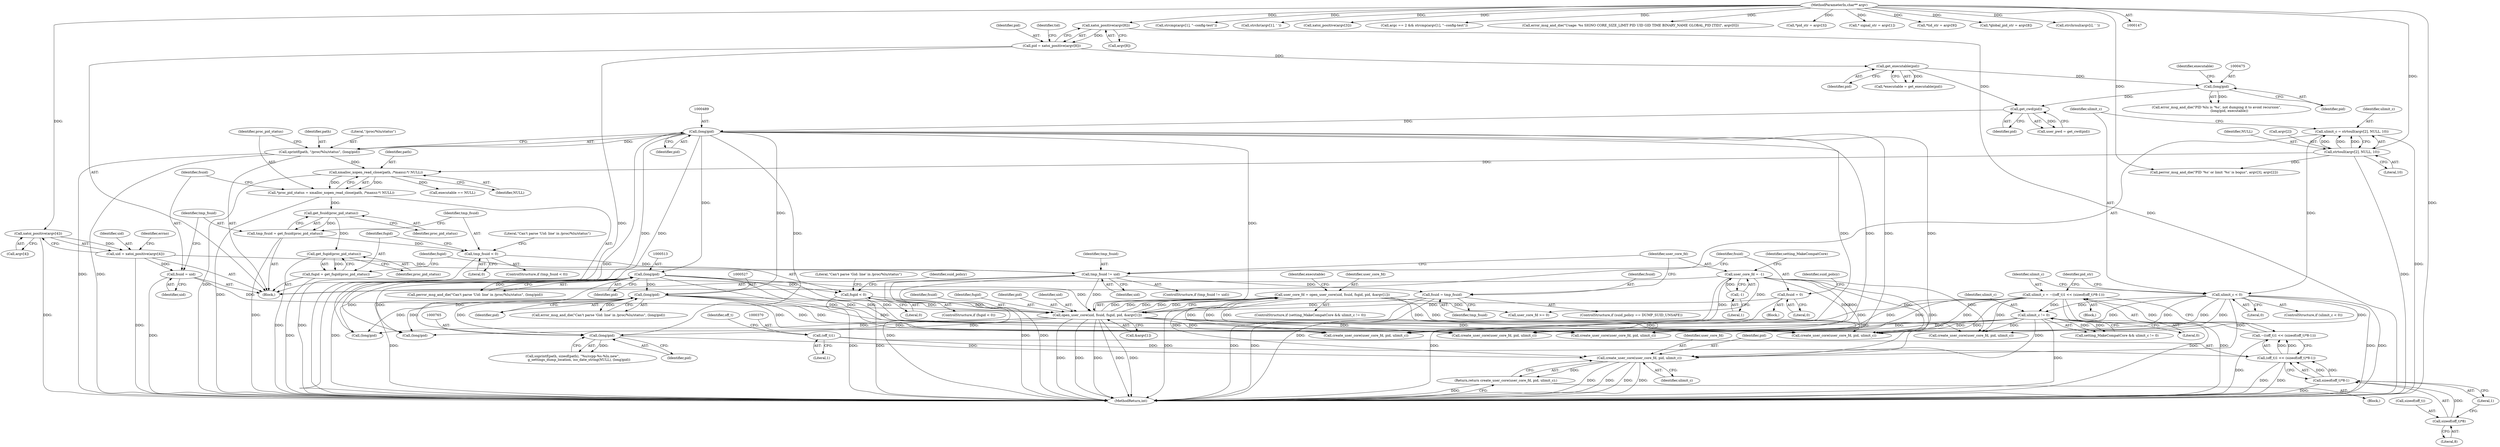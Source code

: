 digraph "0_abrt_3c1b60cfa62d39e5fff5a53a5bc53dae189e740e@API" {
"1000769" [label="(Call,create_user_core(user_core_fd, pid, ulimit_c))"];
"1000567" [label="(Call,user_core_fd = open_user_core(uid, fsuid, fsgid, pid, &argv[1]))"];
"1000569" [label="(Call,open_user_core(uid, fsuid, fsgid, pid, &argv[1]))"];
"1000534" [label="(Call,tmp_fsuid != uid)"];
"1000507" [label="(Call,tmp_fsuid < 0)"];
"1000502" [label="(Call,tmp_fsuid = get_fsuid(proc_pid_status))"];
"1000504" [label="(Call,get_fsuid(proc_pid_status))"];
"1000492" [label="(Call,*proc_pid_status = xmalloc_xopen_read_close(path, /*maxsz:*/ NULL))"];
"1000494" [label="(Call,xmalloc_xopen_read_close(path, /*maxsz:*/ NULL))"];
"1000485" [label="(Call,sprintf(path, \"/proc/%lu/status\", (long)pid))"];
"1000488" [label="(Call,(long)pid)"];
"1000480" [label="(Call,get_cwd(pid))"];
"1000474" [label="(Call,(long)pid)"];
"1000463" [label="(Call,get_executable(pid))"];
"1000435" [label="(Call,pid = xatoi_positive(argv[8]))"];
"1000437" [label="(Call,xatoi_positive(argv[8]))"];
"1000149" [label="(MethodParameterIn,char** argv)"];
"1000354" [label="(Call,strtoull(argv[2], NULL, 10))"];
"1000392" [label="(Call,uid = xatoi_positive(argv[4]))"];
"1000394" [label="(Call,xatoi_positive(argv[4]))"];
"1000545" [label="(Call,fsuid = tmp_fsuid)"];
"1000498" [label="(Call,fsuid = uid)"];
"1000538" [label="(Call,fsuid = 0)"];
"1000521" [label="(Call,fsgid < 0)"];
"1000516" [label="(Call,fsgid = get_fsgid(proc_pid_status))"];
"1000518" [label="(Call,get_fsgid(proc_pid_status))"];
"1000512" [label="(Call,(long)pid)"];
"1000526" [label="(Call,(long)pid)"];
"1000557" [label="(Call,user_core_fd = -1)"];
"1000559" [label="(Call,-1)"];
"1000764" [label="(Call,(long)pid)"];
"1000564" [label="(Call,ulimit_c != 0)"];
"1000365" [label="(Call,ulimit_c = ~((off_t)1 << (sizeof(off_t)*8-1)))"];
"1000367" [label="(Call,~((off_t)1 << (sizeof(off_t)*8-1)))"];
"1000368" [label="(Call,(off_t)1 << (sizeof(off_t)*8-1))"];
"1000369" [label="(Call,(off_t)1)"];
"1000372" [label="(Call,sizeof(off_t)*8-1)"];
"1000373" [label="(Call,sizeof(off_t)*8)"];
"1000361" [label="(Call,ulimit_c < 0)"];
"1000352" [label="(Call,ulimit_c = strtoull(argv[2], NULL, 10))"];
"1000768" [label="(Return,return create_user_core(user_core_fd, pid, ulimit_c);)"];
"1000487" [label="(Literal,\"/proc/%lu/status\")"];
"1000481" [label="(Identifier,pid)"];
"1000520" [label="(ControlStructure,if (fsgid < 0))"];
"1000585" [label="(Call,(long)pid)"];
"1000436" [label="(Identifier,pid)"];
"1000538" [label="(Call,fsuid = 0)"];
"1000524" [label="(Call,error_msg_and_die(\"Can't parse 'Gid: line' in /proc/%lu/status\", (long)pid))"];
"1000756" [label="(Call,snprintf(path, sizeof(path), \"%s/ccpp-%s-%lu.new\",\n            g_settings_dump_location, iso_date_string(NULL), (long)pid))"];
"1000392" [label="(Call,uid = xatoi_positive(argv[4]))"];
"1000533" [label="(ControlStructure,if (tmp_fsuid != uid))"];
"1000358" [label="(Identifier,NULL)"];
"1000435" [label="(Call,pid = xatoi_positive(argv[8]))"];
"1000514" [label="(Identifier,pid)"];
"1000522" [label="(Identifier,fsgid)"];
"1000371" [label="(Literal,1)"];
"1000485" [label="(Call,sprintf(path, \"/proc/%lu/status\", (long)pid))"];
"1000493" [label="(Identifier,proc_pid_status)"];
"1000361" [label="(Call,ulimit_c < 0)"];
"1000766" [label="(Identifier,pid)"];
"1000567" [label="(Call,user_core_fd = open_user_core(uid, fsuid, fsgid, pid, &argv[1]))"];
"1001445" [label="(MethodReturn,int)"];
"1000604" [label="(Call,create_user_core(user_core_fd, pid, ulimit_c))"];
"1000500" [label="(Identifier,uid)"];
"1000369" [label="(Call,(off_t)1)"];
"1000291" [label="(Call,strcmp(argv[1], \"--config-test\"))"];
"1000534" [label="(Call,tmp_fsuid != uid)"];
"1000149" [label="(MethodParameterIn,char** argv)"];
"1000658" [label="(Call,create_user_core(user_core_fd, pid, ulimit_c))"];
"1000311" [label="(Call,strchr(argv[1], ' '))"];
"1000559" [label="(Call,-1)"];
"1000374" [label="(Call,sizeof(off_t))"];
"1000545" [label="(Call,fsuid = tmp_fsuid)"];
"1000768" [label="(Return,return create_user_core(user_core_fd, pid, ulimit_c);)"];
"1000477" [label="(Identifier,executable)"];
"1000387" [label="(Call,xatoi_positive(argv[3]))"];
"1000368" [label="(Call,(off_t)1 << (sizeof(off_t)*8-1))"];
"1000518" [label="(Call,get_fsgid(proc_pid_status))"];
"1000394" [label="(Call,xatoi_positive(argv[4]))"];
"1000366" [label="(Identifier,ulimit_c)"];
"1000589" [label="(Call,create_user_core(user_core_fd, pid, ulimit_c))"];
"1000568" [label="(Identifier,user_core_fd)"];
"1000480" [label="(Call,get_cwd(pid))"];
"1000536" [label="(Identifier,uid)"];
"1000352" [label="(Call,ulimit_c = strtoull(argv[2], NULL, 10))"];
"1000287" [label="(Call,argc == 2 && strcmp(argv[1], \"--config-test\"))"];
"1000499" [label="(Identifier,fsuid)"];
"1000571" [label="(Identifier,fsuid)"];
"1000528" [label="(Identifier,pid)"];
"1000354" [label="(Call,strtoull(argv[2], NULL, 10))"];
"1000486" [label="(Identifier,path)"];
"1000376" [label="(Literal,8)"];
"1000507" [label="(Call,tmp_fsuid < 0)"];
"1000547" [label="(Identifier,tmp_fsuid)"];
"1000472" [label="(Call,error_msg_and_die(\"PID %lu is '%s', not dumping it to avoid recursion\",\n                        (long)pid, executable))"];
"1000476" [label="(Identifier,pid)"];
"1000770" [label="(Identifier,user_core_fd)"];
"1000305" [label="(Call,error_msg_and_die(\"Usage: %s SIGNO CORE_SIZE_LIMIT PID UID GID TIME BINARY_NAME GLOBAL_PID [TID]\", argv[0]))"];
"1000353" [label="(Identifier,ulimit_c)"];
"1000367" [label="(Call,~((off_t)1 << (sizeof(off_t)*8-1)))"];
"1000642" [label="(Call,create_user_core(user_core_fd, pid, ulimit_c))"];
"1000572" [label="(Identifier,fsgid)"];
"1000464" [label="(Identifier,pid)"];
"1000512" [label="(Call,(long)pid)"];
"1000741" [label="(Call,(long)pid)"];
"1000494" [label="(Call,xmalloc_xopen_read_close(path, /*maxsz:*/ NULL))"];
"1000526" [label="(Call,(long)pid)"];
"1000463" [label="(Call,get_executable(pid))"];
"1000519" [label="(Identifier,proc_pid_status)"];
"1000580" [label="(Identifier,executable)"];
"1000537" [label="(Block,)"];
"1000558" [label="(Identifier,user_core_fd)"];
"1000379" [label="(Call,*pid_str = argv[3])"];
"1000363" [label="(Literal,0)"];
"1000504" [label="(Call,get_fsuid(proc_pid_status))"];
"1000540" [label="(Literal,0)"];
"1000380" [label="(Identifier,pid_str)"];
"1000503" [label="(Identifier,tmp_fsuid)"];
"1000525" [label="(Literal,\"Can't parse 'Gid: line' in /proc/%lu/status\")"];
"1000539" [label="(Identifier,fsuid)"];
"1000150" [label="(Block,)"];
"1000569" [label="(Call,open_user_core(uid, fsuid, fsgid, pid, &argv[1]))"];
"1000517" [label="(Identifier,fsgid)"];
"1000772" [label="(Identifier,ulimit_c)"];
"1000474" [label="(Call,(long)pid)"];
"1000355" [label="(Call,argv[2])"];
"1000373" [label="(Call,sizeof(off_t)*8)"];
"1000560" [label="(Literal,1)"];
"1000506" [label="(ControlStructure,if (tmp_fsuid < 0))"];
"1000372" [label="(Call,sizeof(off_t)*8-1)"];
"1000393" [label="(Identifier,uid)"];
"1000492" [label="(Call,*proc_pid_status = xmalloc_xopen_read_close(path, /*maxsz:*/ NULL))"];
"1000535" [label="(Identifier,tmp_fsuid)"];
"1000377" [label="(Literal,1)"];
"1000561" [label="(ControlStructure,if (setting_MakeCompatCore && ulimit_c != 0))"];
"1000360" [label="(ControlStructure,if (ulimit_c < 0))"];
"1000622" [label="(Call,create_user_core(user_core_fd, pid, ulimit_c))"];
"1000557" [label="(Call,user_core_fd = -1)"];
"1000505" [label="(Identifier,proc_pid_status)"];
"1000502" [label="(Call,tmp_fsuid = get_fsuid(proc_pid_status))"];
"1000543" [label="(Identifier,suid_policy)"];
"1000573" [label="(Identifier,pid)"];
"1000443" [label="(Identifier,tid)"];
"1000362" [label="(Identifier,ulimit_c)"];
"1000341" [label="(Call,* signal_str = argv[1])"];
"1000498" [label="(Call,fsuid = uid)"];
"1000764" [label="(Call,(long)pid)"];
"1000478" [label="(Call,user_pwd = get_cwd(pid))"];
"1000438" [label="(Call,argv[8])"];
"1000359" [label="(Literal,10)"];
"1000562" [label="(Call,setting_MakeCompatCore && ulimit_c != 0)"];
"1000510" [label="(Call,perror_msg_and_die(\"Can't parse 'Uid: line' in /proc/%lu/status\", (long)pid))"];
"1000495" [label="(Identifier,path)"];
"1000516" [label="(Call,fsgid = get_fsgid(proc_pid_status))"];
"1000447" [label="(Call,*tid_str = argv[9])"];
"1000509" [label="(Literal,0)"];
"1000563" [label="(Identifier,setting_MakeCompatCore)"];
"1000531" [label="(Identifier,suid_policy)"];
"1000767" [label="(Block,)"];
"1000546" [label="(Identifier,fsuid)"];
"1000400" [label="(Identifier,errno)"];
"1000437" [label="(Call,xatoi_positive(argv[8]))"];
"1001429" [label="(Call,user_core_fd >= 0)"];
"1000488" [label="(Call,(long)pid)"];
"1000769" [label="(Call,create_user_core(user_core_fd, pid, ulimit_c))"];
"1000511" [label="(Literal,\"Can't parse 'Uid: line' in /proc/%lu/status\")"];
"1000395" [label="(Call,argv[4])"];
"1000364" [label="(Block,)"];
"1000461" [label="(Call,*executable = get_executable(pid))"];
"1000566" [label="(Literal,0)"];
"1000541" [label="(ControlStructure,if (suid_policy == DUMP_SUID_UNSAFE))"];
"1000565" [label="(Identifier,ulimit_c)"];
"1000564" [label="(Call,ulimit_c != 0)"];
"1000574" [label="(Call,&argv[1])"];
"1000521" [label="(Call,fsgid < 0)"];
"1000496" [label="(Identifier,NULL)"];
"1000771" [label="(Identifier,pid)"];
"1000570" [label="(Identifier,uid)"];
"1000579" [label="(Call,executable == NULL)"];
"1000429" [label="(Call,*global_pid_str = argv[8])"];
"1000490" [label="(Identifier,pid)"];
"1000523" [label="(Literal,0)"];
"1000365" [label="(Call,ulimit_c = ~((off_t)1 << (sizeof(off_t)*8-1)))"];
"1000330" [label="(Call,strchrnul(argv[i], ' '))"];
"1000375" [label="(Identifier,off_t)"];
"1000405" [label="(Call,perror_msg_and_die(\"PID '%s' or limit '%s' is bogus\", argv[3], argv[2]))"];
"1000508" [label="(Identifier,tmp_fsuid)"];
"1000769" -> "1000768"  [label="AST: "];
"1000769" -> "1000772"  [label="CFG: "];
"1000770" -> "1000769"  [label="AST: "];
"1000771" -> "1000769"  [label="AST: "];
"1000772" -> "1000769"  [label="AST: "];
"1000768" -> "1000769"  [label="CFG: "];
"1000769" -> "1001445"  [label="DDG: "];
"1000769" -> "1001445"  [label="DDG: "];
"1000769" -> "1001445"  [label="DDG: "];
"1000769" -> "1001445"  [label="DDG: "];
"1000769" -> "1000768"  [label="DDG: "];
"1000567" -> "1000769"  [label="DDG: "];
"1000557" -> "1000769"  [label="DDG: "];
"1000764" -> "1000769"  [label="DDG: "];
"1000564" -> "1000769"  [label="DDG: "];
"1000365" -> "1000769"  [label="DDG: "];
"1000361" -> "1000769"  [label="DDG: "];
"1000567" -> "1000561"  [label="AST: "];
"1000567" -> "1000569"  [label="CFG: "];
"1000568" -> "1000567"  [label="AST: "];
"1000569" -> "1000567"  [label="AST: "];
"1000580" -> "1000567"  [label="CFG: "];
"1000567" -> "1001445"  [label="DDG: "];
"1000569" -> "1000567"  [label="DDG: "];
"1000569" -> "1000567"  [label="DDG: "];
"1000569" -> "1000567"  [label="DDG: "];
"1000569" -> "1000567"  [label="DDG: "];
"1000569" -> "1000567"  [label="DDG: "];
"1000567" -> "1000589"  [label="DDG: "];
"1000567" -> "1000604"  [label="DDG: "];
"1000567" -> "1000622"  [label="DDG: "];
"1000567" -> "1000642"  [label="DDG: "];
"1000567" -> "1000658"  [label="DDG: "];
"1000567" -> "1001429"  [label="DDG: "];
"1000569" -> "1000574"  [label="CFG: "];
"1000570" -> "1000569"  [label="AST: "];
"1000571" -> "1000569"  [label="AST: "];
"1000572" -> "1000569"  [label="AST: "];
"1000573" -> "1000569"  [label="AST: "];
"1000574" -> "1000569"  [label="AST: "];
"1000569" -> "1001445"  [label="DDG: "];
"1000569" -> "1001445"  [label="DDG: "];
"1000569" -> "1001445"  [label="DDG: "];
"1000569" -> "1001445"  [label="DDG: "];
"1000569" -> "1001445"  [label="DDG: "];
"1000534" -> "1000569"  [label="DDG: "];
"1000545" -> "1000569"  [label="DDG: "];
"1000498" -> "1000569"  [label="DDG: "];
"1000538" -> "1000569"  [label="DDG: "];
"1000521" -> "1000569"  [label="DDG: "];
"1000512" -> "1000569"  [label="DDG: "];
"1000526" -> "1000569"  [label="DDG: "];
"1000488" -> "1000569"  [label="DDG: "];
"1000569" -> "1000585"  [label="DDG: "];
"1000569" -> "1000604"  [label="DDG: "];
"1000569" -> "1000622"  [label="DDG: "];
"1000569" -> "1000642"  [label="DDG: "];
"1000569" -> "1000658"  [label="DDG: "];
"1000569" -> "1000741"  [label="DDG: "];
"1000569" -> "1000764"  [label="DDG: "];
"1000534" -> "1000533"  [label="AST: "];
"1000534" -> "1000536"  [label="CFG: "];
"1000535" -> "1000534"  [label="AST: "];
"1000536" -> "1000534"  [label="AST: "];
"1000539" -> "1000534"  [label="CFG: "];
"1000558" -> "1000534"  [label="CFG: "];
"1000534" -> "1001445"  [label="DDG: "];
"1000534" -> "1001445"  [label="DDG: "];
"1000534" -> "1001445"  [label="DDG: "];
"1000507" -> "1000534"  [label="DDG: "];
"1000392" -> "1000534"  [label="DDG: "];
"1000534" -> "1000545"  [label="DDG: "];
"1000507" -> "1000506"  [label="AST: "];
"1000507" -> "1000509"  [label="CFG: "];
"1000508" -> "1000507"  [label="AST: "];
"1000509" -> "1000507"  [label="AST: "];
"1000511" -> "1000507"  [label="CFG: "];
"1000517" -> "1000507"  [label="CFG: "];
"1000507" -> "1001445"  [label="DDG: "];
"1000502" -> "1000507"  [label="DDG: "];
"1000502" -> "1000150"  [label="AST: "];
"1000502" -> "1000504"  [label="CFG: "];
"1000503" -> "1000502"  [label="AST: "];
"1000504" -> "1000502"  [label="AST: "];
"1000508" -> "1000502"  [label="CFG: "];
"1000502" -> "1001445"  [label="DDG: "];
"1000504" -> "1000502"  [label="DDG: "];
"1000504" -> "1000505"  [label="CFG: "];
"1000505" -> "1000504"  [label="AST: "];
"1000492" -> "1000504"  [label="DDG: "];
"1000504" -> "1000518"  [label="DDG: "];
"1000492" -> "1000150"  [label="AST: "];
"1000492" -> "1000494"  [label="CFG: "];
"1000493" -> "1000492"  [label="AST: "];
"1000494" -> "1000492"  [label="AST: "];
"1000499" -> "1000492"  [label="CFG: "];
"1000492" -> "1001445"  [label="DDG: "];
"1000494" -> "1000492"  [label="DDG: "];
"1000494" -> "1000492"  [label="DDG: "];
"1000494" -> "1000496"  [label="CFG: "];
"1000495" -> "1000494"  [label="AST: "];
"1000496" -> "1000494"  [label="AST: "];
"1000494" -> "1001445"  [label="DDG: "];
"1000485" -> "1000494"  [label="DDG: "];
"1000354" -> "1000494"  [label="DDG: "];
"1000494" -> "1000579"  [label="DDG: "];
"1000485" -> "1000150"  [label="AST: "];
"1000485" -> "1000488"  [label="CFG: "];
"1000486" -> "1000485"  [label="AST: "];
"1000487" -> "1000485"  [label="AST: "];
"1000488" -> "1000485"  [label="AST: "];
"1000493" -> "1000485"  [label="CFG: "];
"1000485" -> "1001445"  [label="DDG: "];
"1000485" -> "1001445"  [label="DDG: "];
"1000488" -> "1000485"  [label="DDG: "];
"1000488" -> "1000490"  [label="CFG: "];
"1000489" -> "1000488"  [label="AST: "];
"1000490" -> "1000488"  [label="AST: "];
"1000488" -> "1001445"  [label="DDG: "];
"1000480" -> "1000488"  [label="DDG: "];
"1000488" -> "1000512"  [label="DDG: "];
"1000488" -> "1000526"  [label="DDG: "];
"1000488" -> "1000585"  [label="DDG: "];
"1000488" -> "1000604"  [label="DDG: "];
"1000488" -> "1000622"  [label="DDG: "];
"1000488" -> "1000642"  [label="DDG: "];
"1000488" -> "1000658"  [label="DDG: "];
"1000488" -> "1000741"  [label="DDG: "];
"1000488" -> "1000764"  [label="DDG: "];
"1000480" -> "1000478"  [label="AST: "];
"1000480" -> "1000481"  [label="CFG: "];
"1000481" -> "1000480"  [label="AST: "];
"1000478" -> "1000480"  [label="CFG: "];
"1000480" -> "1000478"  [label="DDG: "];
"1000474" -> "1000480"  [label="DDG: "];
"1000463" -> "1000480"  [label="DDG: "];
"1000474" -> "1000472"  [label="AST: "];
"1000474" -> "1000476"  [label="CFG: "];
"1000475" -> "1000474"  [label="AST: "];
"1000476" -> "1000474"  [label="AST: "];
"1000477" -> "1000474"  [label="CFG: "];
"1000474" -> "1000472"  [label="DDG: "];
"1000463" -> "1000474"  [label="DDG: "];
"1000463" -> "1000461"  [label="AST: "];
"1000463" -> "1000464"  [label="CFG: "];
"1000464" -> "1000463"  [label="AST: "];
"1000461" -> "1000463"  [label="CFG: "];
"1000463" -> "1000461"  [label="DDG: "];
"1000435" -> "1000463"  [label="DDG: "];
"1000435" -> "1000150"  [label="AST: "];
"1000435" -> "1000437"  [label="CFG: "];
"1000436" -> "1000435"  [label="AST: "];
"1000437" -> "1000435"  [label="AST: "];
"1000443" -> "1000435"  [label="CFG: "];
"1000435" -> "1001445"  [label="DDG: "];
"1000437" -> "1000435"  [label="DDG: "];
"1000437" -> "1000438"  [label="CFG: "];
"1000438" -> "1000437"  [label="AST: "];
"1000437" -> "1001445"  [label="DDG: "];
"1000149" -> "1000437"  [label="DDG: "];
"1000149" -> "1000147"  [label="AST: "];
"1000149" -> "1001445"  [label="DDG: "];
"1000149" -> "1000287"  [label="DDG: "];
"1000149" -> "1000291"  [label="DDG: "];
"1000149" -> "1000305"  [label="DDG: "];
"1000149" -> "1000311"  [label="DDG: "];
"1000149" -> "1000330"  [label="DDG: "];
"1000149" -> "1000341"  [label="DDG: "];
"1000149" -> "1000354"  [label="DDG: "];
"1000149" -> "1000379"  [label="DDG: "];
"1000149" -> "1000387"  [label="DDG: "];
"1000149" -> "1000394"  [label="DDG: "];
"1000149" -> "1000405"  [label="DDG: "];
"1000149" -> "1000429"  [label="DDG: "];
"1000149" -> "1000447"  [label="DDG: "];
"1000354" -> "1000352"  [label="AST: "];
"1000354" -> "1000359"  [label="CFG: "];
"1000355" -> "1000354"  [label="AST: "];
"1000358" -> "1000354"  [label="AST: "];
"1000359" -> "1000354"  [label="AST: "];
"1000352" -> "1000354"  [label="CFG: "];
"1000354" -> "1001445"  [label="DDG: "];
"1000354" -> "1000352"  [label="DDG: "];
"1000354" -> "1000352"  [label="DDG: "];
"1000354" -> "1000352"  [label="DDG: "];
"1000354" -> "1000405"  [label="DDG: "];
"1000392" -> "1000150"  [label="AST: "];
"1000392" -> "1000394"  [label="CFG: "];
"1000393" -> "1000392"  [label="AST: "];
"1000394" -> "1000392"  [label="AST: "];
"1000400" -> "1000392"  [label="CFG: "];
"1000392" -> "1001445"  [label="DDG: "];
"1000394" -> "1000392"  [label="DDG: "];
"1000392" -> "1000498"  [label="DDG: "];
"1000394" -> "1000395"  [label="CFG: "];
"1000395" -> "1000394"  [label="AST: "];
"1000394" -> "1001445"  [label="DDG: "];
"1000545" -> "1000541"  [label="AST: "];
"1000545" -> "1000547"  [label="CFG: "];
"1000546" -> "1000545"  [label="AST: "];
"1000547" -> "1000545"  [label="AST: "];
"1000558" -> "1000545"  [label="CFG: "];
"1000545" -> "1001445"  [label="DDG: "];
"1000545" -> "1001445"  [label="DDG: "];
"1000498" -> "1000150"  [label="AST: "];
"1000498" -> "1000500"  [label="CFG: "];
"1000499" -> "1000498"  [label="AST: "];
"1000500" -> "1000498"  [label="AST: "];
"1000503" -> "1000498"  [label="CFG: "];
"1000498" -> "1001445"  [label="DDG: "];
"1000538" -> "1000537"  [label="AST: "];
"1000538" -> "1000540"  [label="CFG: "];
"1000539" -> "1000538"  [label="AST: "];
"1000540" -> "1000538"  [label="AST: "];
"1000543" -> "1000538"  [label="CFG: "];
"1000538" -> "1001445"  [label="DDG: "];
"1000521" -> "1000520"  [label="AST: "];
"1000521" -> "1000523"  [label="CFG: "];
"1000522" -> "1000521"  [label="AST: "];
"1000523" -> "1000521"  [label="AST: "];
"1000525" -> "1000521"  [label="CFG: "];
"1000531" -> "1000521"  [label="CFG: "];
"1000521" -> "1001445"  [label="DDG: "];
"1000521" -> "1001445"  [label="DDG: "];
"1000516" -> "1000521"  [label="DDG: "];
"1000516" -> "1000150"  [label="AST: "];
"1000516" -> "1000518"  [label="CFG: "];
"1000517" -> "1000516"  [label="AST: "];
"1000518" -> "1000516"  [label="AST: "];
"1000522" -> "1000516"  [label="CFG: "];
"1000516" -> "1001445"  [label="DDG: "];
"1000518" -> "1000516"  [label="DDG: "];
"1000518" -> "1000519"  [label="CFG: "];
"1000519" -> "1000518"  [label="AST: "];
"1000518" -> "1001445"  [label="DDG: "];
"1000512" -> "1000510"  [label="AST: "];
"1000512" -> "1000514"  [label="CFG: "];
"1000513" -> "1000512"  [label="AST: "];
"1000514" -> "1000512"  [label="AST: "];
"1000510" -> "1000512"  [label="CFG: "];
"1000512" -> "1001445"  [label="DDG: "];
"1000512" -> "1000510"  [label="DDG: "];
"1000512" -> "1000526"  [label="DDG: "];
"1000512" -> "1000585"  [label="DDG: "];
"1000512" -> "1000604"  [label="DDG: "];
"1000512" -> "1000622"  [label="DDG: "];
"1000512" -> "1000642"  [label="DDG: "];
"1000512" -> "1000658"  [label="DDG: "];
"1000512" -> "1000741"  [label="DDG: "];
"1000512" -> "1000764"  [label="DDG: "];
"1000526" -> "1000524"  [label="AST: "];
"1000526" -> "1000528"  [label="CFG: "];
"1000527" -> "1000526"  [label="AST: "];
"1000528" -> "1000526"  [label="AST: "];
"1000524" -> "1000526"  [label="CFG: "];
"1000526" -> "1001445"  [label="DDG: "];
"1000526" -> "1000524"  [label="DDG: "];
"1000526" -> "1000585"  [label="DDG: "];
"1000526" -> "1000604"  [label="DDG: "];
"1000526" -> "1000622"  [label="DDG: "];
"1000526" -> "1000642"  [label="DDG: "];
"1000526" -> "1000658"  [label="DDG: "];
"1000526" -> "1000741"  [label="DDG: "];
"1000526" -> "1000764"  [label="DDG: "];
"1000557" -> "1000150"  [label="AST: "];
"1000557" -> "1000559"  [label="CFG: "];
"1000558" -> "1000557"  [label="AST: "];
"1000559" -> "1000557"  [label="AST: "];
"1000563" -> "1000557"  [label="CFG: "];
"1000557" -> "1001445"  [label="DDG: "];
"1000559" -> "1000557"  [label="DDG: "];
"1000557" -> "1000589"  [label="DDG: "];
"1000557" -> "1000604"  [label="DDG: "];
"1000557" -> "1000622"  [label="DDG: "];
"1000557" -> "1000642"  [label="DDG: "];
"1000557" -> "1000658"  [label="DDG: "];
"1000557" -> "1001429"  [label="DDG: "];
"1000559" -> "1000560"  [label="CFG: "];
"1000560" -> "1000559"  [label="AST: "];
"1000764" -> "1000756"  [label="AST: "];
"1000764" -> "1000766"  [label="CFG: "];
"1000765" -> "1000764"  [label="AST: "];
"1000766" -> "1000764"  [label="AST: "];
"1000756" -> "1000764"  [label="CFG: "];
"1000764" -> "1000756"  [label="DDG: "];
"1000564" -> "1000562"  [label="AST: "];
"1000564" -> "1000566"  [label="CFG: "];
"1000565" -> "1000564"  [label="AST: "];
"1000566" -> "1000564"  [label="AST: "];
"1000562" -> "1000564"  [label="CFG: "];
"1000564" -> "1001445"  [label="DDG: "];
"1000564" -> "1000562"  [label="DDG: "];
"1000564" -> "1000562"  [label="DDG: "];
"1000365" -> "1000564"  [label="DDG: "];
"1000361" -> "1000564"  [label="DDG: "];
"1000564" -> "1000589"  [label="DDG: "];
"1000564" -> "1000604"  [label="DDG: "];
"1000564" -> "1000622"  [label="DDG: "];
"1000564" -> "1000642"  [label="DDG: "];
"1000564" -> "1000658"  [label="DDG: "];
"1000365" -> "1000364"  [label="AST: "];
"1000365" -> "1000367"  [label="CFG: "];
"1000366" -> "1000365"  [label="AST: "];
"1000367" -> "1000365"  [label="AST: "];
"1000380" -> "1000365"  [label="CFG: "];
"1000365" -> "1001445"  [label="DDG: "];
"1000365" -> "1001445"  [label="DDG: "];
"1000367" -> "1000365"  [label="DDG: "];
"1000365" -> "1000589"  [label="DDG: "];
"1000365" -> "1000604"  [label="DDG: "];
"1000365" -> "1000622"  [label="DDG: "];
"1000365" -> "1000642"  [label="DDG: "];
"1000365" -> "1000658"  [label="DDG: "];
"1000367" -> "1000368"  [label="CFG: "];
"1000368" -> "1000367"  [label="AST: "];
"1000367" -> "1001445"  [label="DDG: "];
"1000368" -> "1000367"  [label="DDG: "];
"1000368" -> "1000367"  [label="DDG: "];
"1000368" -> "1000372"  [label="CFG: "];
"1000369" -> "1000368"  [label="AST: "];
"1000372" -> "1000368"  [label="AST: "];
"1000368" -> "1001445"  [label="DDG: "];
"1000368" -> "1001445"  [label="DDG: "];
"1000369" -> "1000368"  [label="DDG: "];
"1000372" -> "1000368"  [label="DDG: "];
"1000372" -> "1000368"  [label="DDG: "];
"1000369" -> "1000371"  [label="CFG: "];
"1000370" -> "1000369"  [label="AST: "];
"1000371" -> "1000369"  [label="AST: "];
"1000375" -> "1000369"  [label="CFG: "];
"1000372" -> "1000377"  [label="CFG: "];
"1000373" -> "1000372"  [label="AST: "];
"1000377" -> "1000372"  [label="AST: "];
"1000372" -> "1001445"  [label="DDG: "];
"1000373" -> "1000372"  [label="DDG: "];
"1000373" -> "1000376"  [label="CFG: "];
"1000374" -> "1000373"  [label="AST: "];
"1000376" -> "1000373"  [label="AST: "];
"1000377" -> "1000373"  [label="CFG: "];
"1000361" -> "1000360"  [label="AST: "];
"1000361" -> "1000363"  [label="CFG: "];
"1000362" -> "1000361"  [label="AST: "];
"1000363" -> "1000361"  [label="AST: "];
"1000366" -> "1000361"  [label="CFG: "];
"1000380" -> "1000361"  [label="CFG: "];
"1000361" -> "1001445"  [label="DDG: "];
"1000361" -> "1001445"  [label="DDG: "];
"1000352" -> "1000361"  [label="DDG: "];
"1000361" -> "1000589"  [label="DDG: "];
"1000361" -> "1000604"  [label="DDG: "];
"1000361" -> "1000622"  [label="DDG: "];
"1000361" -> "1000642"  [label="DDG: "];
"1000361" -> "1000658"  [label="DDG: "];
"1000352" -> "1000150"  [label="AST: "];
"1000353" -> "1000352"  [label="AST: "];
"1000362" -> "1000352"  [label="CFG: "];
"1000352" -> "1001445"  [label="DDG: "];
"1000768" -> "1000767"  [label="AST: "];
"1001445" -> "1000768"  [label="CFG: "];
"1000768" -> "1001445"  [label="DDG: "];
}
